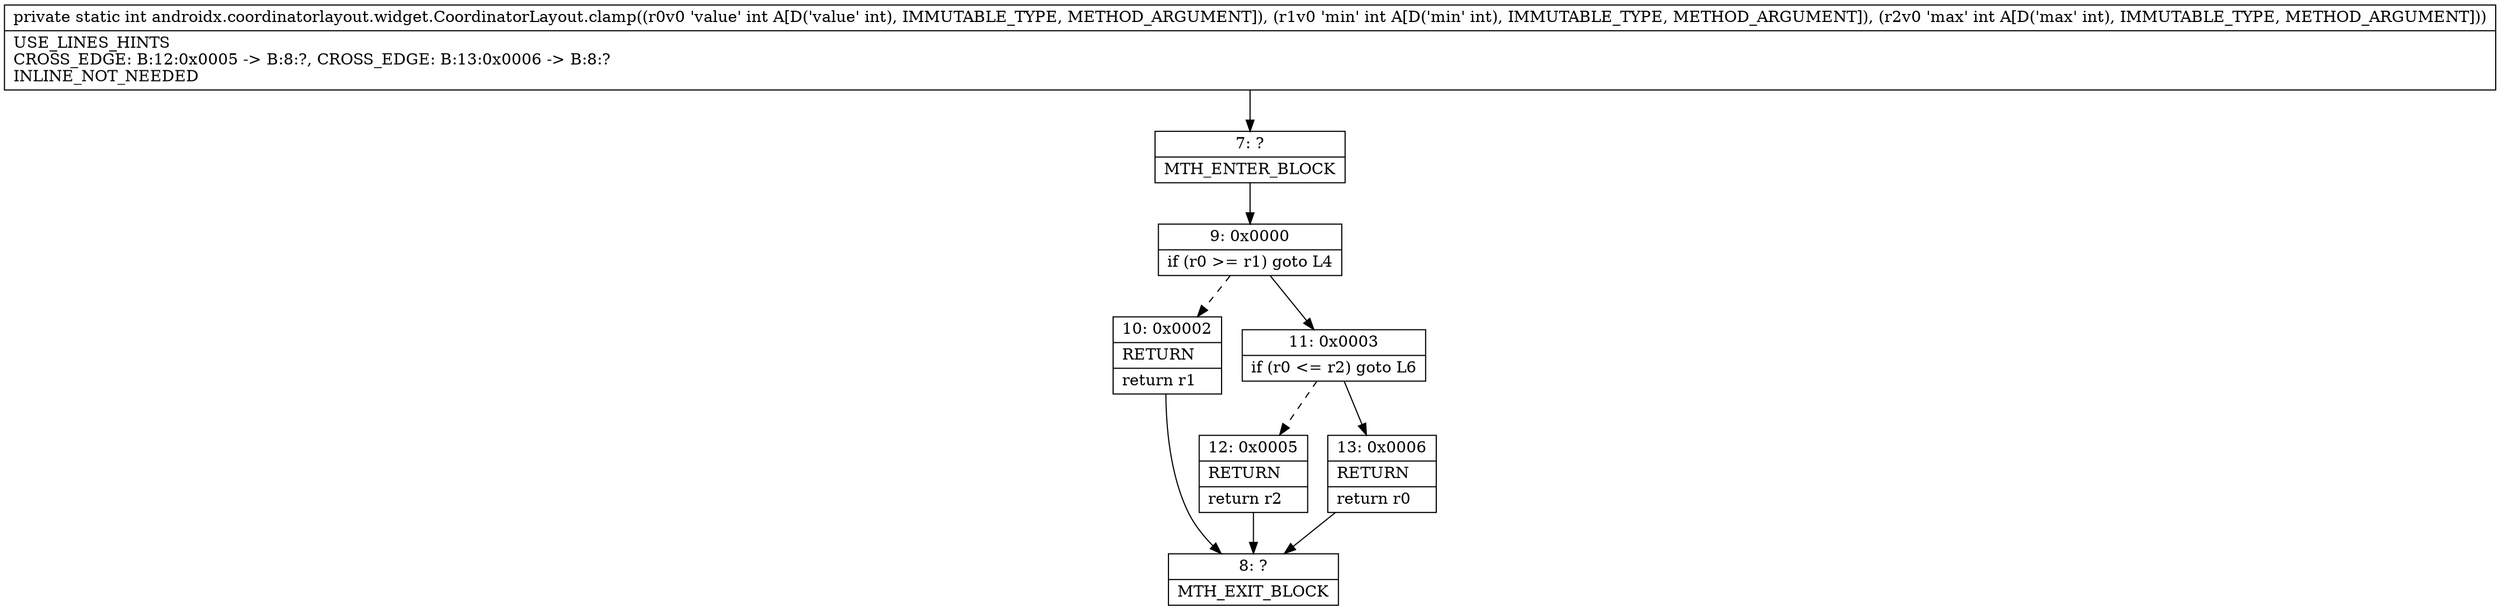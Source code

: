 digraph "CFG forandroidx.coordinatorlayout.widget.CoordinatorLayout.clamp(III)I" {
Node_7 [shape=record,label="{7\:\ ?|MTH_ENTER_BLOCK\l}"];
Node_9 [shape=record,label="{9\:\ 0x0000|if (r0 \>= r1) goto L4\l}"];
Node_10 [shape=record,label="{10\:\ 0x0002|RETURN\l|return r1\l}"];
Node_8 [shape=record,label="{8\:\ ?|MTH_EXIT_BLOCK\l}"];
Node_11 [shape=record,label="{11\:\ 0x0003|if (r0 \<= r2) goto L6\l}"];
Node_12 [shape=record,label="{12\:\ 0x0005|RETURN\l|return r2\l}"];
Node_13 [shape=record,label="{13\:\ 0x0006|RETURN\l|return r0\l}"];
MethodNode[shape=record,label="{private static int androidx.coordinatorlayout.widget.CoordinatorLayout.clamp((r0v0 'value' int A[D('value' int), IMMUTABLE_TYPE, METHOD_ARGUMENT]), (r1v0 'min' int A[D('min' int), IMMUTABLE_TYPE, METHOD_ARGUMENT]), (r2v0 'max' int A[D('max' int), IMMUTABLE_TYPE, METHOD_ARGUMENT]))  | USE_LINES_HINTS\lCROSS_EDGE: B:12:0x0005 \-\> B:8:?, CROSS_EDGE: B:13:0x0006 \-\> B:8:?\lINLINE_NOT_NEEDED\l}"];
MethodNode -> Node_7;Node_7 -> Node_9;
Node_9 -> Node_10[style=dashed];
Node_9 -> Node_11;
Node_10 -> Node_8;
Node_11 -> Node_12[style=dashed];
Node_11 -> Node_13;
Node_12 -> Node_8;
Node_13 -> Node_8;
}

